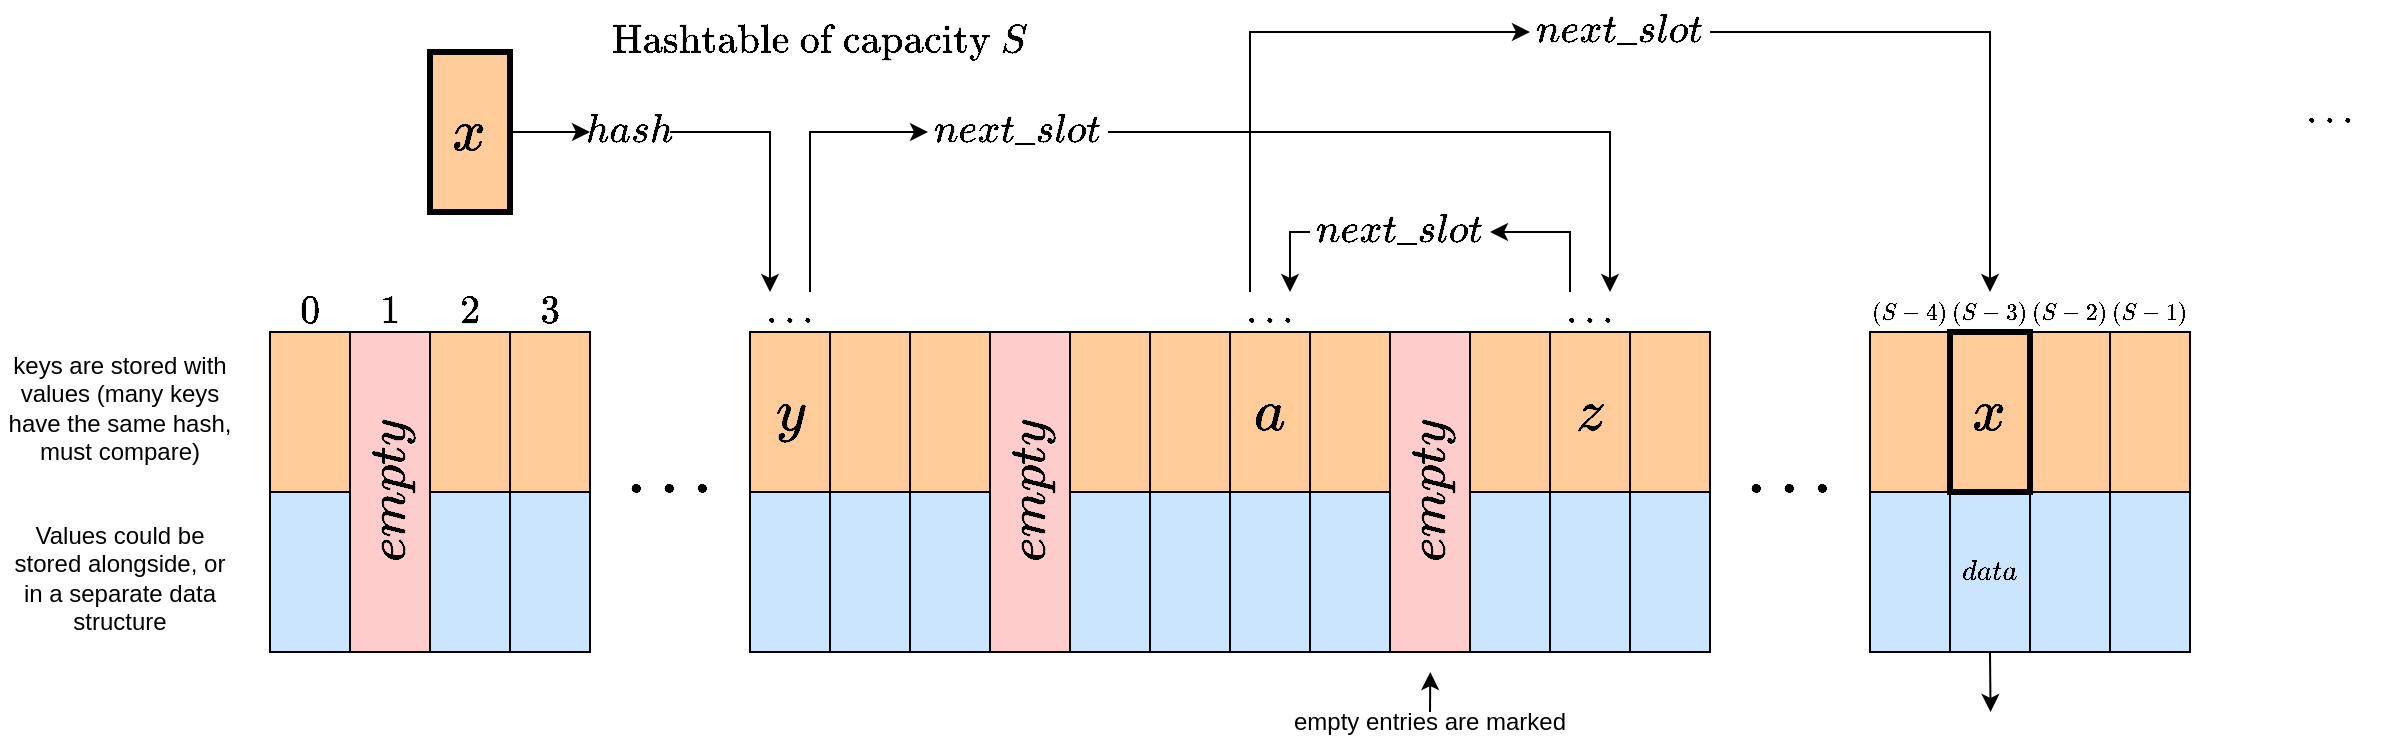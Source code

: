 <mxfile version="20.3.0" type="device"><diagram id="RidnjsQ8zrL-AL6P20s7" name="Page-1"><mxGraphModel dx="2737" dy="2276" grid="1" gridSize="10" guides="1" tooltips="1" connect="1" arrows="1" fold="1" page="1" pageScale="1" pageWidth="827" pageHeight="1169" math="1" shadow="0"><root><mxCell id="0"/><mxCell id="1" parent="0"/><mxCell id="lT-VdREqntXvqOYNCvcb-3" value="" style="rounded=0;whiteSpace=wrap;html=1;fillColor=#cce5ff;strokeColor=#000000;" vertex="1" parent="1"><mxGeometry x="40" y="160" width="40" height="80" as="geometry"/></mxCell><mxCell id="lT-VdREqntXvqOYNCvcb-5" value="" style="rounded=0;whiteSpace=wrap;html=1;fillColor=#cce5ff;strokeColor=#000000;" vertex="1" parent="1"><mxGeometry x="120" y="160" width="40" height="80" as="geometry"/></mxCell><mxCell id="lT-VdREqntXvqOYNCvcb-7" value="" style="rounded=0;whiteSpace=wrap;html=1;fillColor=#cce5ff;strokeColor=#000000;" vertex="1" parent="1"><mxGeometry x="160" y="160" width="40" height="80" as="geometry"/></mxCell><mxCell id="lT-VdREqntXvqOYNCvcb-11" value="" style="rounded=0;whiteSpace=wrap;html=1;fillColor=#cce5ff;strokeColor=#000000;" vertex="1" parent="1"><mxGeometry x="280" y="160" width="40" height="80" as="geometry"/></mxCell><mxCell id="lT-VdREqntXvqOYNCvcb-12" value="" style="rounded=0;whiteSpace=wrap;html=1;fillColor=#cce5ff;strokeColor=#000000;" vertex="1" parent="1"><mxGeometry x="320" y="160" width="40" height="80" as="geometry"/></mxCell><mxCell id="lT-VdREqntXvqOYNCvcb-13" value="" style="rounded=0;whiteSpace=wrap;html=1;fillColor=#cce5ff;strokeColor=#000000;" vertex="1" parent="1"><mxGeometry x="360" y="160" width="40" height="80" as="geometry"/></mxCell><mxCell id="lT-VdREqntXvqOYNCvcb-19" value="" style="rounded=0;whiteSpace=wrap;html=1;fillColor=#cce5ff;strokeColor=#000000;" vertex="1" parent="1"><mxGeometry x="440" y="160" width="40" height="80" as="geometry"/></mxCell><mxCell id="lT-VdREqntXvqOYNCvcb-20" value="" style="rounded=0;whiteSpace=wrap;html=1;fillColor=#cce5ff;strokeColor=#000000;" vertex="1" parent="1"><mxGeometry x="480" y="160" width="40" height="80" as="geometry"/></mxCell><mxCell id="lT-VdREqntXvqOYNCvcb-21" value="" style="rounded=0;whiteSpace=wrap;html=1;fillColor=#cce5ff;strokeColor=#000000;" vertex="1" parent="1"><mxGeometry x="520" y="160" width="40" height="80" as="geometry"/></mxCell><mxCell id="lT-VdREqntXvqOYNCvcb-23" value="" style="rounded=0;whiteSpace=wrap;html=1;fillColor=#cce5ff;strokeColor=#000000;" vertex="1" parent="1"><mxGeometry x="560" y="160" width="40" height="80" as="geometry"/></mxCell><mxCell id="lT-VdREqntXvqOYNCvcb-28" value="" style="rounded=0;whiteSpace=wrap;html=1;fillColor=#cce5ff;strokeColor=#000000;" vertex="1" parent="1"><mxGeometry x="640" y="160" width="40" height="80" as="geometry"/></mxCell><mxCell id="lT-VdREqntXvqOYNCvcb-29" value="" style="rounded=0;whiteSpace=wrap;html=1;fillColor=#cce5ff;strokeColor=#000000;" vertex="1" parent="1"><mxGeometry x="680" y="160" width="40" height="80" as="geometry"/></mxCell><mxCell id="lT-VdREqntXvqOYNCvcb-31" value="" style="rounded=0;whiteSpace=wrap;html=1;fillColor=#cce5ff;strokeColor=#000000;" vertex="1" parent="1"><mxGeometry x="720" y="160" width="40" height="80" as="geometry"/></mxCell><mxCell id="lT-VdREqntXvqOYNCvcb-33" value="$$0$$" style="text;html=1;strokeColor=none;fillColor=none;align=center;verticalAlign=middle;whiteSpace=wrap;rounded=0;fontSize=17;" vertex="1" parent="1"><mxGeometry x="40" y="60" width="40" height="20" as="geometry"/></mxCell><mxCell id="lT-VdREqntXvqOYNCvcb-34" value="$$1$$" style="text;html=1;strokeColor=none;fillColor=none;align=center;verticalAlign=middle;whiteSpace=wrap;rounded=0;fontSize=17;" vertex="1" parent="1"><mxGeometry x="80" y="60" width="40" height="20" as="geometry"/></mxCell><mxCell id="lT-VdREqntXvqOYNCvcb-35" value="$$2$$" style="text;html=1;strokeColor=none;fillColor=none;align=center;verticalAlign=middle;whiteSpace=wrap;rounded=0;fontSize=17;" vertex="1" parent="1"><mxGeometry x="120" y="60" width="40" height="20" as="geometry"/></mxCell><mxCell id="lT-VdREqntXvqOYNCvcb-36" value="$$3$$" style="text;html=1;strokeColor=none;fillColor=none;align=center;verticalAlign=middle;whiteSpace=wrap;rounded=0;fontSize=17;" vertex="1" parent="1"><mxGeometry x="160" y="60" width="40" height="20" as="geometry"/></mxCell><mxCell id="lT-VdREqntXvqOYNCvcb-39" value="" style="rounded=0;whiteSpace=wrap;html=1;fillColor=#ffcc99;strokeColor=#000000;" vertex="1" parent="1"><mxGeometry x="40" y="80" width="40" height="80" as="geometry"/></mxCell><mxCell id="lT-VdREqntXvqOYNCvcb-41" value="" style="rounded=0;whiteSpace=wrap;html=1;fillColor=#ffcc99;strokeColor=#000000;" vertex="1" parent="1"><mxGeometry x="120" y="80" width="40" height="80" as="geometry"/></mxCell><mxCell id="lT-VdREqntXvqOYNCvcb-42" value="" style="rounded=0;whiteSpace=wrap;html=1;fillColor=#ffcc99;strokeColor=#000000;" vertex="1" parent="1"><mxGeometry x="160" y="80" width="40" height="80" as="geometry"/></mxCell><mxCell id="lT-VdREqntXvqOYNCvcb-43" value="$$y$$" style="rounded=0;whiteSpace=wrap;html=1;fillColor=#ffcc99;strokeColor=#000000;fontSize=25;" vertex="1" parent="1"><mxGeometry x="280" y="80" width="40" height="80" as="geometry"/></mxCell><mxCell id="lT-VdREqntXvqOYNCvcb-44" value="" style="rounded=0;whiteSpace=wrap;html=1;fillColor=#ffcc99;strokeColor=#000000;" vertex="1" parent="1"><mxGeometry x="320" y="80" width="40" height="80" as="geometry"/></mxCell><mxCell id="lT-VdREqntXvqOYNCvcb-45" value="" style="rounded=0;whiteSpace=wrap;html=1;fillColor=#ffcc99;strokeColor=#000000;" vertex="1" parent="1"><mxGeometry x="360" y="80" width="40" height="80" as="geometry"/></mxCell><mxCell id="lT-VdREqntXvqOYNCvcb-47" value="" style="rounded=0;whiteSpace=wrap;html=1;fillColor=#ffcc99;strokeColor=#000000;" vertex="1" parent="1"><mxGeometry x="440" y="80" width="40" height="80" as="geometry"/></mxCell><mxCell id="lT-VdREqntXvqOYNCvcb-48" value="" style="rounded=0;whiteSpace=wrap;html=1;fillColor=#ffcc99;strokeColor=#000000;" vertex="1" parent="1"><mxGeometry x="480" y="80" width="40" height="80" as="geometry"/></mxCell><mxCell id="lT-VdREqntXvqOYNCvcb-49" value="&lt;span style=&quot;font-size: 25px;&quot;&gt;$$a$$&lt;/span&gt;" style="rounded=0;whiteSpace=wrap;html=1;fillColor=#ffcc99;strokeColor=#000000;" vertex="1" parent="1"><mxGeometry x="520" y="80" width="40" height="80" as="geometry"/></mxCell><mxCell id="lT-VdREqntXvqOYNCvcb-50" value="" style="rounded=0;whiteSpace=wrap;html=1;fillColor=#ffcc99;strokeColor=#000000;" vertex="1" parent="1"><mxGeometry x="560" y="80" width="40" height="80" as="geometry"/></mxCell><mxCell id="lT-VdREqntXvqOYNCvcb-52" value="" style="rounded=0;whiteSpace=wrap;html=1;fillColor=#ffcc99;strokeColor=#000000;" vertex="1" parent="1"><mxGeometry x="640" y="80" width="40" height="80" as="geometry"/></mxCell><mxCell id="lT-VdREqntXvqOYNCvcb-53" value="&lt;span style=&quot;font-size: 25px;&quot;&gt;$$z$$&lt;/span&gt;" style="rounded=0;whiteSpace=wrap;html=1;fillColor=#ffcc99;strokeColor=#000000;" vertex="1" parent="1"><mxGeometry x="680" y="80" width="40" height="80" as="geometry"/></mxCell><mxCell id="lT-VdREqntXvqOYNCvcb-54" value="" style="rounded=0;whiteSpace=wrap;html=1;fillColor=#ffcc99;strokeColor=#000000;" vertex="1" parent="1"><mxGeometry x="720" y="80" width="40" height="80" as="geometry"/></mxCell><mxCell id="lT-VdREqntXvqOYNCvcb-63" value="$$\dots$$" style="text;html=1;strokeColor=none;fillColor=none;align=center;verticalAlign=middle;whiteSpace=wrap;rounded=0;fontSize=31;" vertex="1" parent="1"><mxGeometry x="220" y="130" width="40" height="40" as="geometry"/></mxCell><mxCell id="lT-VdREqntXvqOYNCvcb-64" value="$$\dots$$" style="text;html=1;strokeColor=none;fillColor=none;align=center;verticalAlign=middle;whiteSpace=wrap;rounded=0;fontSize=31;" vertex="1" parent="1"><mxGeometry x="780" y="130" width="40" height="40" as="geometry"/></mxCell><mxCell id="lT-VdREqntXvqOYNCvcb-65" value="" style="rounded=0;whiteSpace=wrap;html=1;fillColor=#cce5ff;strokeColor=#000000;" vertex="1" parent="1"><mxGeometry x="840" y="160" width="40" height="80" as="geometry"/></mxCell><mxCell id="lT-VdREqntXvqOYNCvcb-113" style="edgeStyle=orthogonalEdgeStyle;rounded=0;orthogonalLoop=1;jettySize=auto;html=1;exitX=0.5;exitY=1;exitDx=0;exitDy=0;fontSize=25;" edge="1" parent="1" source="lT-VdREqntXvqOYNCvcb-66"><mxGeometry relative="1" as="geometry"><mxPoint x="900.286" y="270" as="targetPoint"/></mxGeometry></mxCell><mxCell id="lT-VdREqntXvqOYNCvcb-66" value="$$data$$" style="rounded=0;whiteSpace=wrap;html=1;fillColor=#cce5ff;strokeColor=#000000;" vertex="1" parent="1"><mxGeometry x="880" y="160" width="40" height="80" as="geometry"/></mxCell><mxCell id="lT-VdREqntXvqOYNCvcb-67" value="" style="rounded=0;whiteSpace=wrap;html=1;fillColor=#cce5ff;strokeColor=#000000;" vertex="1" parent="1"><mxGeometry x="920" y="160" width="40" height="80" as="geometry"/></mxCell><mxCell id="lT-VdREqntXvqOYNCvcb-68" value="" style="rounded=0;whiteSpace=wrap;html=1;fillColor=#cce5ff;strokeColor=#000000;" vertex="1" parent="1"><mxGeometry x="960" y="160" width="40" height="80" as="geometry"/></mxCell><mxCell id="lT-VdREqntXvqOYNCvcb-69" value="" style="rounded=0;whiteSpace=wrap;html=1;fillColor=#ffcc99;strokeColor=#000000;" vertex="1" parent="1"><mxGeometry x="840" y="80" width="40" height="80" as="geometry"/></mxCell><mxCell id="lT-VdREqntXvqOYNCvcb-71" value="" style="rounded=0;whiteSpace=wrap;html=1;fillColor=#ffcc99;strokeColor=#000000;" vertex="1" parent="1"><mxGeometry x="920" y="80" width="40" height="80" as="geometry"/></mxCell><mxCell id="lT-VdREqntXvqOYNCvcb-72" value="" style="rounded=0;whiteSpace=wrap;html=1;fillColor=#ffcc99;strokeColor=#000000;" vertex="1" parent="1"><mxGeometry x="960" y="80" width="40" height="80" as="geometry"/></mxCell><mxCell id="lT-VdREqntXvqOYNCvcb-78" value="$$(S-3)$$" style="text;html=1;strokeColor=none;fillColor=none;align=center;verticalAlign=middle;whiteSpace=wrap;rounded=0;fontSize=10;" vertex="1" parent="1"><mxGeometry x="880" y="60" width="40" height="20" as="geometry"/></mxCell><mxCell id="lT-VdREqntXvqOYNCvcb-79" value="$$(S-4)$$" style="text;html=1;strokeColor=none;fillColor=none;align=center;verticalAlign=middle;whiteSpace=wrap;rounded=0;fontSize=10;" vertex="1" parent="1"><mxGeometry x="840" y="60" width="40" height="20" as="geometry"/></mxCell><mxCell id="lT-VdREqntXvqOYNCvcb-80" value="$$(S-2)$$" style="text;html=1;strokeColor=none;fillColor=none;align=center;verticalAlign=middle;whiteSpace=wrap;rounded=0;fontSize=10;" vertex="1" parent="1"><mxGeometry x="920" y="60" width="40" height="20" as="geometry"/></mxCell><mxCell id="lT-VdREqntXvqOYNCvcb-81" value="$$(S-1)$$" style="text;html=1;strokeColor=none;fillColor=none;align=center;verticalAlign=middle;whiteSpace=wrap;rounded=0;fontSize=10;" vertex="1" parent="1"><mxGeometry x="960" y="60" width="40" height="20" as="geometry"/></mxCell><mxCell id="lT-VdREqntXvqOYNCvcb-82" value="$$\text{Hashtable of capacity&amp;nbsp; }S$$" style="text;html=1;strokeColor=none;fillColor=none;align=center;verticalAlign=middle;whiteSpace=wrap;rounded=0;fontSize=17;" vertex="1" parent="1"><mxGeometry x="200" y="-80" width="230" height="30" as="geometry"/></mxCell><mxCell id="lT-VdREqntXvqOYNCvcb-117" style="edgeStyle=orthogonalEdgeStyle;rounded=0;orthogonalLoop=1;jettySize=auto;html=1;exitX=1;exitY=0.5;exitDx=0;exitDy=0;entryX=0;entryY=0.5;entryDx=0;entryDy=0;fontSize=25;" edge="1" parent="1" source="lT-VdREqntXvqOYNCvcb-84" target="lT-VdREqntXvqOYNCvcb-86"><mxGeometry relative="1" as="geometry"/></mxCell><mxCell id="lT-VdREqntXvqOYNCvcb-84" value="$$x$$" style="rounded=0;whiteSpace=wrap;html=1;fillColor=#ffcc99;strokeColor=#000000;fontSize=25;strokeWidth=3;" vertex="1" parent="1"><mxGeometry x="120" y="-60" width="40" height="80" as="geometry"/></mxCell><mxCell id="lT-VdREqntXvqOYNCvcb-89" style="edgeStyle=orthogonalEdgeStyle;rounded=0;orthogonalLoop=1;jettySize=auto;html=1;exitX=1;exitY=0.5;exitDx=0;exitDy=0;entryX=0.25;entryY=0;entryDx=0;entryDy=0;fontSize=17;" edge="1" parent="1" source="lT-VdREqntXvqOYNCvcb-86" target="lT-VdREqntXvqOYNCvcb-88"><mxGeometry relative="1" as="geometry"><mxPoint x="160" y="-10" as="sourcePoint"/></mxGeometry></mxCell><mxCell id="lT-VdREqntXvqOYNCvcb-86" value="$$hash$$" style="text;html=1;strokeColor=none;fillColor=none;align=center;verticalAlign=middle;whiteSpace=wrap;rounded=0;fontSize=17;" vertex="1" parent="1"><mxGeometry x="200" y="-30" width="40" height="20" as="geometry"/></mxCell><mxCell id="lT-VdREqntXvqOYNCvcb-114" style="edgeStyle=orthogonalEdgeStyle;rounded=0;orthogonalLoop=1;jettySize=auto;html=1;exitX=0.75;exitY=0;exitDx=0;exitDy=0;fontSize=25;entryX=0;entryY=0.5;entryDx=0;entryDy=0;" edge="1" parent="1" source="lT-VdREqntXvqOYNCvcb-88" target="lT-VdREqntXvqOYNCvcb-91"><mxGeometry relative="1" as="geometry"><mxPoint x="360" y="-20" as="targetPoint"/></mxGeometry></mxCell><mxCell id="lT-VdREqntXvqOYNCvcb-88" value="$$\dots$$" style="text;html=1;strokeColor=none;fillColor=none;align=center;verticalAlign=middle;whiteSpace=wrap;rounded=0;fontSize=17;" vertex="1" parent="1"><mxGeometry x="280" y="60" width="40" height="20" as="geometry"/></mxCell><mxCell id="lT-VdREqntXvqOYNCvcb-116" style="edgeStyle=orthogonalEdgeStyle;rounded=0;orthogonalLoop=1;jettySize=auto;html=1;exitX=1;exitY=0.5;exitDx=0;exitDy=0;entryX=0.75;entryY=0;entryDx=0;entryDy=0;fontSize=25;" edge="1" parent="1" source="lT-VdREqntXvqOYNCvcb-91" target="lT-VdREqntXvqOYNCvcb-102"><mxGeometry relative="1" as="geometry"/></mxCell><mxCell id="lT-VdREqntXvqOYNCvcb-91" value="$$next\_slot$$" style="text;html=1;strokeColor=none;fillColor=none;align=center;verticalAlign=middle;whiteSpace=wrap;rounded=0;fontSize=17;" vertex="1" parent="1"><mxGeometry x="369" y="-30" width="90" height="20" as="geometry"/></mxCell><mxCell id="lT-VdREqntXvqOYNCvcb-123" style="edgeStyle=orthogonalEdgeStyle;rounded=0;orthogonalLoop=1;jettySize=auto;html=1;exitX=0.25;exitY=0;exitDx=0;exitDy=0;entryX=0;entryY=0.5;entryDx=0;entryDy=0;fontSize=25;" edge="1" parent="1" source="lT-VdREqntXvqOYNCvcb-98" target="lT-VdREqntXvqOYNCvcb-121"><mxGeometry relative="1" as="geometry"/></mxCell><mxCell id="lT-VdREqntXvqOYNCvcb-98" value="$$\dots$$" style="text;html=1;strokeColor=none;fillColor=none;align=center;verticalAlign=middle;whiteSpace=wrap;rounded=0;fontSize=17;" vertex="1" parent="1"><mxGeometry x="520" y="60" width="40" height="20" as="geometry"/></mxCell><mxCell id="lT-VdREqntXvqOYNCvcb-118" style="edgeStyle=orthogonalEdgeStyle;rounded=0;orthogonalLoop=1;jettySize=auto;html=1;exitX=0.25;exitY=0;exitDx=0;exitDy=0;entryX=1;entryY=0.5;entryDx=0;entryDy=0;fontSize=25;" edge="1" parent="1" source="lT-VdREqntXvqOYNCvcb-102" target="lT-VdREqntXvqOYNCvcb-115"><mxGeometry relative="1" as="geometry"/></mxCell><mxCell id="lT-VdREqntXvqOYNCvcb-102" value="$$\dots$$" style="text;html=1;strokeColor=none;fillColor=none;align=center;verticalAlign=middle;whiteSpace=wrap;rounded=0;fontSize=17;" vertex="1" parent="1"><mxGeometry x="680" y="60" width="40" height="20" as="geometry"/></mxCell><mxCell id="lT-VdREqntXvqOYNCvcb-103" value="$$\dots$$" style="text;html=1;strokeColor=none;fillColor=none;align=center;verticalAlign=middle;whiteSpace=wrap;rounded=0;fontSize=17;" vertex="1" parent="1"><mxGeometry x="1050" y="-40" width="40" height="20" as="geometry"/></mxCell><mxCell id="lT-VdREqntXvqOYNCvcb-107" value="" style="rounded=0;whiteSpace=wrap;html=1;fillColor=#ffcccc;strokeColor=#000000;" vertex="1" parent="1"><mxGeometry x="400" y="80" width="40" height="160" as="geometry"/></mxCell><mxCell id="lT-VdREqntXvqOYNCvcb-108" value="$$empty$$" style="text;html=1;strokeColor=none;fillColor=none;align=center;verticalAlign=middle;whiteSpace=wrap;rounded=0;fontSize=22;rotation=-90;" vertex="1" parent="1"><mxGeometry x="390" y="145" width="60" height="30" as="geometry"/></mxCell><mxCell id="lT-VdREqntXvqOYNCvcb-109" value="" style="rounded=0;whiteSpace=wrap;html=1;fillColor=#ffcccc;strokeColor=#000000;" vertex="1" parent="1"><mxGeometry x="600" y="80" width="40" height="160" as="geometry"/></mxCell><mxCell id="lT-VdREqntXvqOYNCvcb-110" value="$$empty$$" style="text;html=1;strokeColor=none;fillColor=none;align=center;verticalAlign=middle;whiteSpace=wrap;rounded=0;fontSize=22;rotation=-90;" vertex="1" parent="1"><mxGeometry x="590" y="145" width="60" height="30" as="geometry"/></mxCell><mxCell id="lT-VdREqntXvqOYNCvcb-111" value="" style="rounded=0;whiteSpace=wrap;html=1;fillColor=#ffcccc;strokeColor=#000000;" vertex="1" parent="1"><mxGeometry x="80" y="80" width="40" height="160" as="geometry"/></mxCell><mxCell id="lT-VdREqntXvqOYNCvcb-112" value="$$empty$$" style="text;html=1;strokeColor=none;fillColor=none;align=center;verticalAlign=middle;whiteSpace=wrap;rounded=0;fontSize=22;rotation=-90;" vertex="1" parent="1"><mxGeometry x="70" y="145" width="60" height="30" as="geometry"/></mxCell><mxCell id="lT-VdREqntXvqOYNCvcb-119" style="edgeStyle=orthogonalEdgeStyle;rounded=0;orthogonalLoop=1;jettySize=auto;html=1;exitX=0;exitY=0.5;exitDx=0;exitDy=0;entryX=0.75;entryY=0;entryDx=0;entryDy=0;fontSize=25;" edge="1" parent="1" source="lT-VdREqntXvqOYNCvcb-115" target="lT-VdREqntXvqOYNCvcb-98"><mxGeometry relative="1" as="geometry"/></mxCell><mxCell id="lT-VdREqntXvqOYNCvcb-115" value="$$next\_slot$$" style="text;html=1;strokeColor=none;fillColor=none;align=center;verticalAlign=middle;whiteSpace=wrap;rounded=0;fontSize=17;" vertex="1" parent="1"><mxGeometry x="560" y="20" width="90" height="20" as="geometry"/></mxCell><mxCell id="lT-VdREqntXvqOYNCvcb-124" style="edgeStyle=orthogonalEdgeStyle;rounded=0;orthogonalLoop=1;jettySize=auto;html=1;exitX=1;exitY=0.5;exitDx=0;exitDy=0;entryX=0.5;entryY=0;entryDx=0;entryDy=0;fontSize=25;" edge="1" parent="1" source="lT-VdREqntXvqOYNCvcb-121" target="lT-VdREqntXvqOYNCvcb-78"><mxGeometry relative="1" as="geometry"/></mxCell><mxCell id="lT-VdREqntXvqOYNCvcb-121" value="$$next\_slot$$" style="text;html=1;strokeColor=none;fillColor=none;align=center;verticalAlign=middle;whiteSpace=wrap;rounded=0;fontSize=17;" vertex="1" parent="1"><mxGeometry x="670" y="-80" width="90" height="20" as="geometry"/></mxCell><mxCell id="lT-VdREqntXvqOYNCvcb-129" style="edgeStyle=orthogonalEdgeStyle;rounded=0;orthogonalLoop=1;jettySize=auto;html=1;exitX=0.5;exitY=0;exitDx=0;exitDy=0;fontSize=12;" edge="1" parent="1" source="lT-VdREqntXvqOYNCvcb-125"><mxGeometry relative="1" as="geometry"><mxPoint x="620.143" y="250" as="targetPoint"/></mxGeometry></mxCell><mxCell id="lT-VdREqntXvqOYNCvcb-125" value="empty entries are marked" style="text;html=1;strokeColor=none;fillColor=none;align=center;verticalAlign=middle;whiteSpace=wrap;rounded=0;fontSize=12;" vertex="1" parent="1"><mxGeometry x="550" y="270" width="140" height="10" as="geometry"/></mxCell><mxCell id="lT-VdREqntXvqOYNCvcb-126" value="keys are stored with values (many keys have the same hash, must compare)" style="text;html=1;strokeColor=none;fillColor=none;align=center;verticalAlign=middle;whiteSpace=wrap;rounded=0;fontSize=12;" vertex="1" parent="1"><mxGeometry x="-95" y="90" width="120" height="55" as="geometry"/></mxCell><mxCell id="lT-VdREqntXvqOYNCvcb-128" value="Values could be stored alongside, or in a separate data structure" style="text;html=1;strokeColor=none;fillColor=none;align=center;verticalAlign=middle;whiteSpace=wrap;rounded=0;fontSize=12;" vertex="1" parent="1"><mxGeometry x="-95" y="175" width="120" height="55" as="geometry"/></mxCell><mxCell id="lT-VdREqntXvqOYNCvcb-70" value="&lt;span style=&quot;font-size: 25px;&quot;&gt;$$x$$&lt;/span&gt;" style="rounded=0;whiteSpace=wrap;html=1;fillColor=#ffcc99;strokeColor=#000000;strokeWidth=3;" vertex="1" parent="1"><mxGeometry x="880" y="80" width="40" height="80" as="geometry"/></mxCell></root></mxGraphModel></diagram></mxfile>